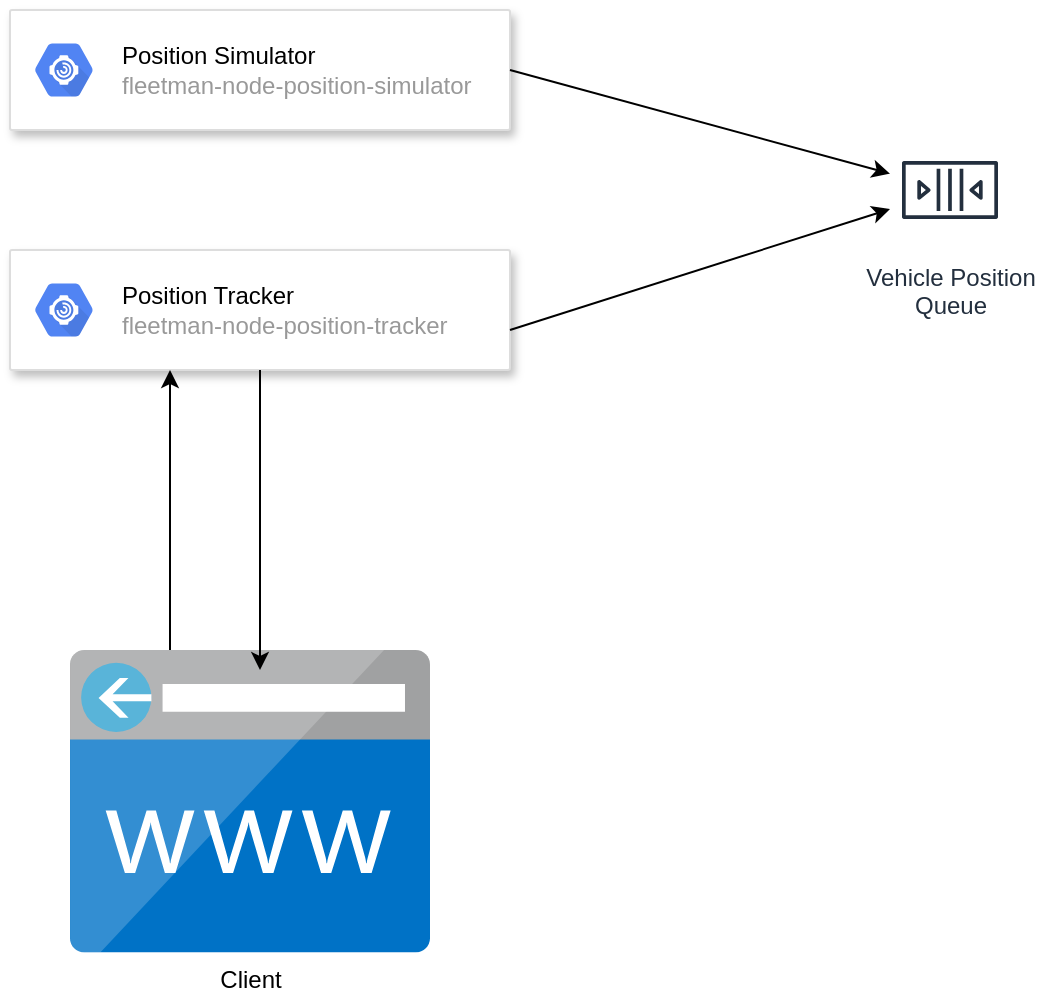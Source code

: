 <mxfile version="16.6.6" type="github">
  <diagram id="6C0UiXFHKduYXytKHTj2" name="Page-1">
    <mxGraphModel dx="1226" dy="1075" grid="1" gridSize="10" guides="1" tooltips="1" connect="1" arrows="1" fold="1" page="1" pageScale="1" pageWidth="827" pageHeight="1169" math="0" shadow="0">
      <root>
        <mxCell id="0" />
        <mxCell id="1" parent="0" />
        <mxCell id="D-dzrnD8R2xBbWbBIDta-3" value="" style="strokeColor=#dddddd;shadow=1;strokeWidth=1;rounded=1;absoluteArcSize=1;arcSize=2;" vertex="1" parent="1">
          <mxGeometry x="80" y="80" width="250" height="60" as="geometry" />
        </mxCell>
        <mxCell id="D-dzrnD8R2xBbWbBIDta-4" value="&lt;font color=&quot;#000000&quot;&gt;Position Simulator&lt;/font&gt;&lt;br&gt;fleetman-node-position-simulator" style="sketch=0;dashed=0;connectable=0;html=1;fillColor=#5184F3;strokeColor=none;shape=mxgraph.gcp2.hexIcon;prIcon=apigee_sense;part=1;labelPosition=right;verticalLabelPosition=middle;align=left;verticalAlign=middle;spacingLeft=5;fontColor=#999999;fontSize=12;" vertex="1" parent="D-dzrnD8R2xBbWbBIDta-3">
          <mxGeometry y="0.5" width="44" height="39" relative="1" as="geometry">
            <mxPoint x="5" y="-19.5" as="offset" />
          </mxGeometry>
        </mxCell>
        <mxCell id="D-dzrnD8R2xBbWbBIDta-5" value="" style="strokeColor=#dddddd;shadow=1;strokeWidth=1;rounded=1;absoluteArcSize=1;arcSize=2;" vertex="1" parent="1">
          <mxGeometry x="80" y="200" width="250" height="60" as="geometry" />
        </mxCell>
        <mxCell id="D-dzrnD8R2xBbWbBIDta-6" value="&lt;font color=&quot;#000000&quot;&gt;Position Tracker&lt;/font&gt;&lt;br&gt;fleetman-node-position-tracker" style="sketch=0;dashed=0;connectable=0;html=1;fillColor=#5184F3;strokeColor=none;shape=mxgraph.gcp2.hexIcon;prIcon=apigee_sense;part=1;labelPosition=right;verticalLabelPosition=middle;align=left;verticalAlign=middle;spacingLeft=5;fontColor=#999999;fontSize=12;" vertex="1" parent="D-dzrnD8R2xBbWbBIDta-5">
          <mxGeometry y="0.5" width="44" height="39" relative="1" as="geometry">
            <mxPoint x="5" y="-19.5" as="offset" />
          </mxGeometry>
        </mxCell>
        <mxCell id="D-dzrnD8R2xBbWbBIDta-7" value="Vehicle Position &lt;br&gt;Queue" style="sketch=0;outlineConnect=0;fontColor=#232F3E;gradientColor=none;strokeColor=#232F3E;fillColor=#ffffff;dashed=0;verticalLabelPosition=bottom;verticalAlign=top;align=center;html=1;fontSize=12;fontStyle=0;aspect=fixed;shape=mxgraph.aws4.resourceIcon;resIcon=mxgraph.aws4.queue;" vertex="1" parent="1">
          <mxGeometry x="520" y="140" width="60" height="60" as="geometry" />
        </mxCell>
        <mxCell id="D-dzrnD8R2xBbWbBIDta-10" value="" style="endArrow=classic;html=1;rounded=0;exitX=1;exitY=0.5;exitDx=0;exitDy=0;" edge="1" parent="1" source="D-dzrnD8R2xBbWbBIDta-3" target="D-dzrnD8R2xBbWbBIDta-7">
          <mxGeometry width="50" height="50" relative="1" as="geometry">
            <mxPoint x="390" y="490" as="sourcePoint" />
            <mxPoint x="440" y="440" as="targetPoint" />
          </mxGeometry>
        </mxCell>
        <mxCell id="D-dzrnD8R2xBbWbBIDta-11" value="" style="endArrow=classic;html=1;rounded=0;" edge="1" parent="1" target="D-dzrnD8R2xBbWbBIDta-7">
          <mxGeometry width="50" height="50" relative="1" as="geometry">
            <mxPoint x="330" y="240" as="sourcePoint" />
            <mxPoint x="380" y="190" as="targetPoint" />
          </mxGeometry>
        </mxCell>
        <mxCell id="D-dzrnD8R2xBbWbBIDta-13" value="Client" style="sketch=0;aspect=fixed;html=1;points=[];align=center;image;fontSize=12;image=img/lib/mscae/CustomDomain.svg;" vertex="1" parent="1">
          <mxGeometry x="110" y="400" width="180" height="151.2" as="geometry" />
        </mxCell>
        <mxCell id="D-dzrnD8R2xBbWbBIDta-14" value="" style="endArrow=classic;html=1;rounded=0;" edge="1" parent="1">
          <mxGeometry width="50" height="50" relative="1" as="geometry">
            <mxPoint x="160" y="400" as="sourcePoint" />
            <mxPoint x="160" y="260" as="targetPoint" />
          </mxGeometry>
        </mxCell>
        <mxCell id="D-dzrnD8R2xBbWbBIDta-15" value="" style="endArrow=classic;html=1;rounded=0;exitX=0.5;exitY=1;exitDx=0;exitDy=0;" edge="1" parent="1" source="D-dzrnD8R2xBbWbBIDta-5">
          <mxGeometry width="50" height="50" relative="1" as="geometry">
            <mxPoint x="260" y="330" as="sourcePoint" />
            <mxPoint x="205" y="410" as="targetPoint" />
          </mxGeometry>
        </mxCell>
      </root>
    </mxGraphModel>
  </diagram>
</mxfile>
